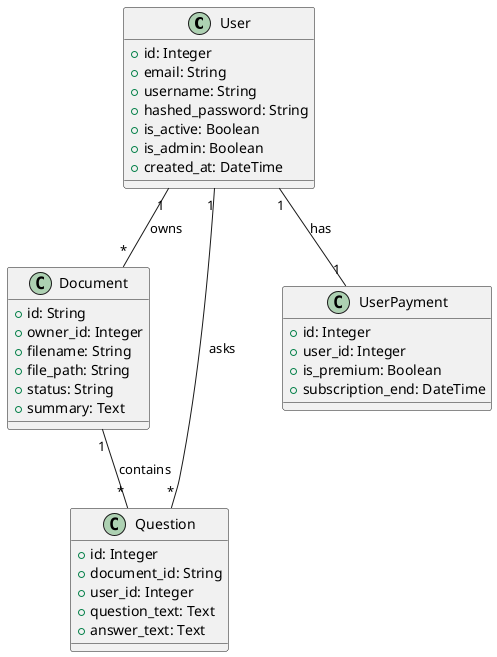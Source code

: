 
@startuml Class Diagram
class User {
  +id: Integer
  +email: String
  +username: String
  +hashed_password: String
  +is_active: Boolean
  +is_admin: Boolean
  +created_at: DateTime
}

class Document {
  +id: String
  +owner_id: Integer
  +filename: String
  +file_path: String
  +status: String
  +summary: Text
}

class Question {
  +id: Integer
  +document_id: String
  +user_id: Integer
  +question_text: Text
  +answer_text: Text
}

class UserPayment {
  +id: Integer
  +user_id: Integer
  +is_premium: Boolean
  +subscription_end: DateTime
}

User "1" -- "*" Document: owns
User "1" -- "*" Question: asks
User "1" -- "1" UserPayment: has
Document "1" -- "*" Question: contains

@enduml
